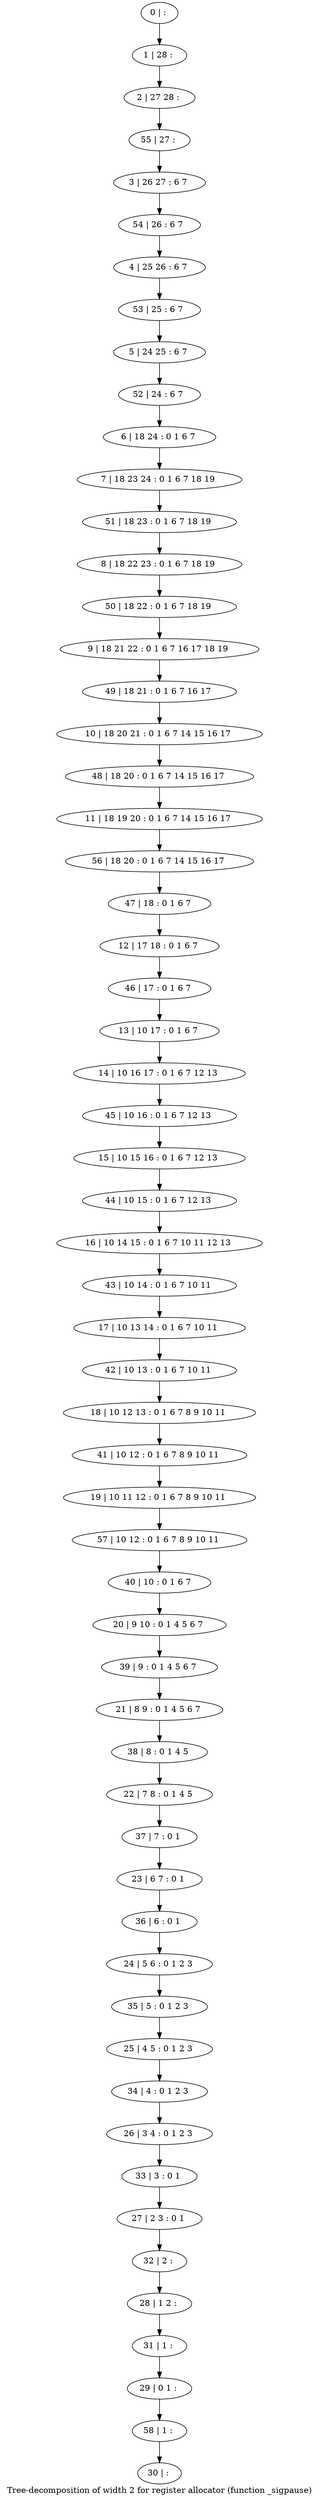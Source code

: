 digraph G {
graph [label="Tree-decomposition of width 2 for register allocator (function _sigpause)"]
0[label="0 | : "];
1[label="1 | 28 : "];
2[label="2 | 27 28 : "];
3[label="3 | 26 27 : 6 7 "];
4[label="4 | 25 26 : 6 7 "];
5[label="5 | 24 25 : 6 7 "];
6[label="6 | 18 24 : 0 1 6 7 "];
7[label="7 | 18 23 24 : 0 1 6 7 18 19 "];
8[label="8 | 18 22 23 : 0 1 6 7 18 19 "];
9[label="9 | 18 21 22 : 0 1 6 7 16 17 18 19 "];
10[label="10 | 18 20 21 : 0 1 6 7 14 15 16 17 "];
11[label="11 | 18 19 20 : 0 1 6 7 14 15 16 17 "];
12[label="12 | 17 18 : 0 1 6 7 "];
13[label="13 | 10 17 : 0 1 6 7 "];
14[label="14 | 10 16 17 : 0 1 6 7 12 13 "];
15[label="15 | 10 15 16 : 0 1 6 7 12 13 "];
16[label="16 | 10 14 15 : 0 1 6 7 10 11 12 13 "];
17[label="17 | 10 13 14 : 0 1 6 7 10 11 "];
18[label="18 | 10 12 13 : 0 1 6 7 8 9 10 11 "];
19[label="19 | 10 11 12 : 0 1 6 7 8 9 10 11 "];
20[label="20 | 9 10 : 0 1 4 5 6 7 "];
21[label="21 | 8 9 : 0 1 4 5 6 7 "];
22[label="22 | 7 8 : 0 1 4 5 "];
23[label="23 | 6 7 : 0 1 "];
24[label="24 | 5 6 : 0 1 2 3 "];
25[label="25 | 4 5 : 0 1 2 3 "];
26[label="26 | 3 4 : 0 1 2 3 "];
27[label="27 | 2 3 : 0 1 "];
28[label="28 | 1 2 : "];
29[label="29 | 0 1 : "];
30[label="30 | : "];
31[label="31 | 1 : "];
32[label="32 | 2 : "];
33[label="33 | 3 : 0 1 "];
34[label="34 | 4 : 0 1 2 3 "];
35[label="35 | 5 : 0 1 2 3 "];
36[label="36 | 6 : 0 1 "];
37[label="37 | 7 : 0 1 "];
38[label="38 | 8 : 0 1 4 5 "];
39[label="39 | 9 : 0 1 4 5 6 7 "];
40[label="40 | 10 : 0 1 6 7 "];
41[label="41 | 10 12 : 0 1 6 7 8 9 10 11 "];
42[label="42 | 10 13 : 0 1 6 7 10 11 "];
43[label="43 | 10 14 : 0 1 6 7 10 11 "];
44[label="44 | 10 15 : 0 1 6 7 12 13 "];
45[label="45 | 10 16 : 0 1 6 7 12 13 "];
46[label="46 | 17 : 0 1 6 7 "];
47[label="47 | 18 : 0 1 6 7 "];
48[label="48 | 18 20 : 0 1 6 7 14 15 16 17 "];
49[label="49 | 18 21 : 0 1 6 7 16 17 "];
50[label="50 | 18 22 : 0 1 6 7 18 19 "];
51[label="51 | 18 23 : 0 1 6 7 18 19 "];
52[label="52 | 24 : 6 7 "];
53[label="53 | 25 : 6 7 "];
54[label="54 | 26 : 6 7 "];
55[label="55 | 27 : "];
56[label="56 | 18 20 : 0 1 6 7 14 15 16 17 "];
57[label="57 | 10 12 : 0 1 6 7 8 9 10 11 "];
58[label="58 | 1 : "];
0->1 ;
1->2 ;
6->7 ;
13->14 ;
31->29 ;
28->31 ;
32->28 ;
27->32 ;
33->27 ;
26->33 ;
34->26 ;
25->34 ;
35->25 ;
24->35 ;
36->24 ;
23->36 ;
37->23 ;
22->37 ;
38->22 ;
21->38 ;
39->21 ;
20->39 ;
40->20 ;
41->19 ;
18->41 ;
42->18 ;
17->42 ;
43->17 ;
16->43 ;
44->16 ;
15->44 ;
45->15 ;
14->45 ;
46->13 ;
12->46 ;
47->12 ;
48->11 ;
10->48 ;
49->10 ;
9->49 ;
50->9 ;
8->50 ;
51->8 ;
7->51 ;
52->6 ;
5->52 ;
53->5 ;
4->53 ;
54->4 ;
3->54 ;
55->3 ;
2->55 ;
56->47 ;
11->56 ;
57->40 ;
19->57 ;
58->30 ;
29->58 ;
}
